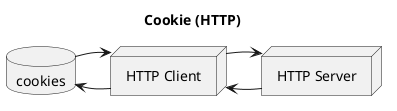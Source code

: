 @startuml
skinparam monochrome true
title Cookie (HTTP)

node client [
  HTTP Client
]
node server [
  HTTP Server
]
database cookies

server -> client
client -right-> server
client -left-> cookies
cookies -right-> client
@enduml

Response
Resquest
